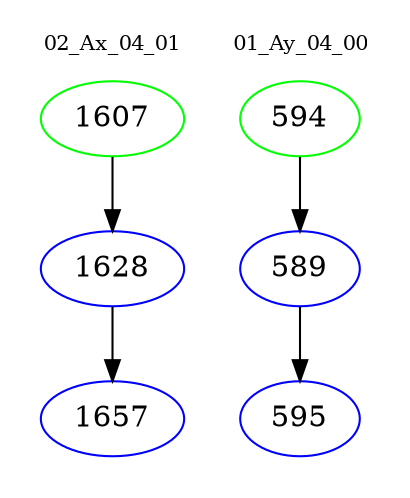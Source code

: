 digraph{
subgraph cluster_0 {
color = white
label = "02_Ax_04_01";
fontsize=10;
T0_1607 [label="1607", color="green"]
T0_1607 -> T0_1628 [color="black"]
T0_1628 [label="1628", color="blue"]
T0_1628 -> T0_1657 [color="black"]
T0_1657 [label="1657", color="blue"]
}
subgraph cluster_1 {
color = white
label = "01_Ay_04_00";
fontsize=10;
T1_594 [label="594", color="green"]
T1_594 -> T1_589 [color="black"]
T1_589 [label="589", color="blue"]
T1_589 -> T1_595 [color="black"]
T1_595 [label="595", color="blue"]
}
}
